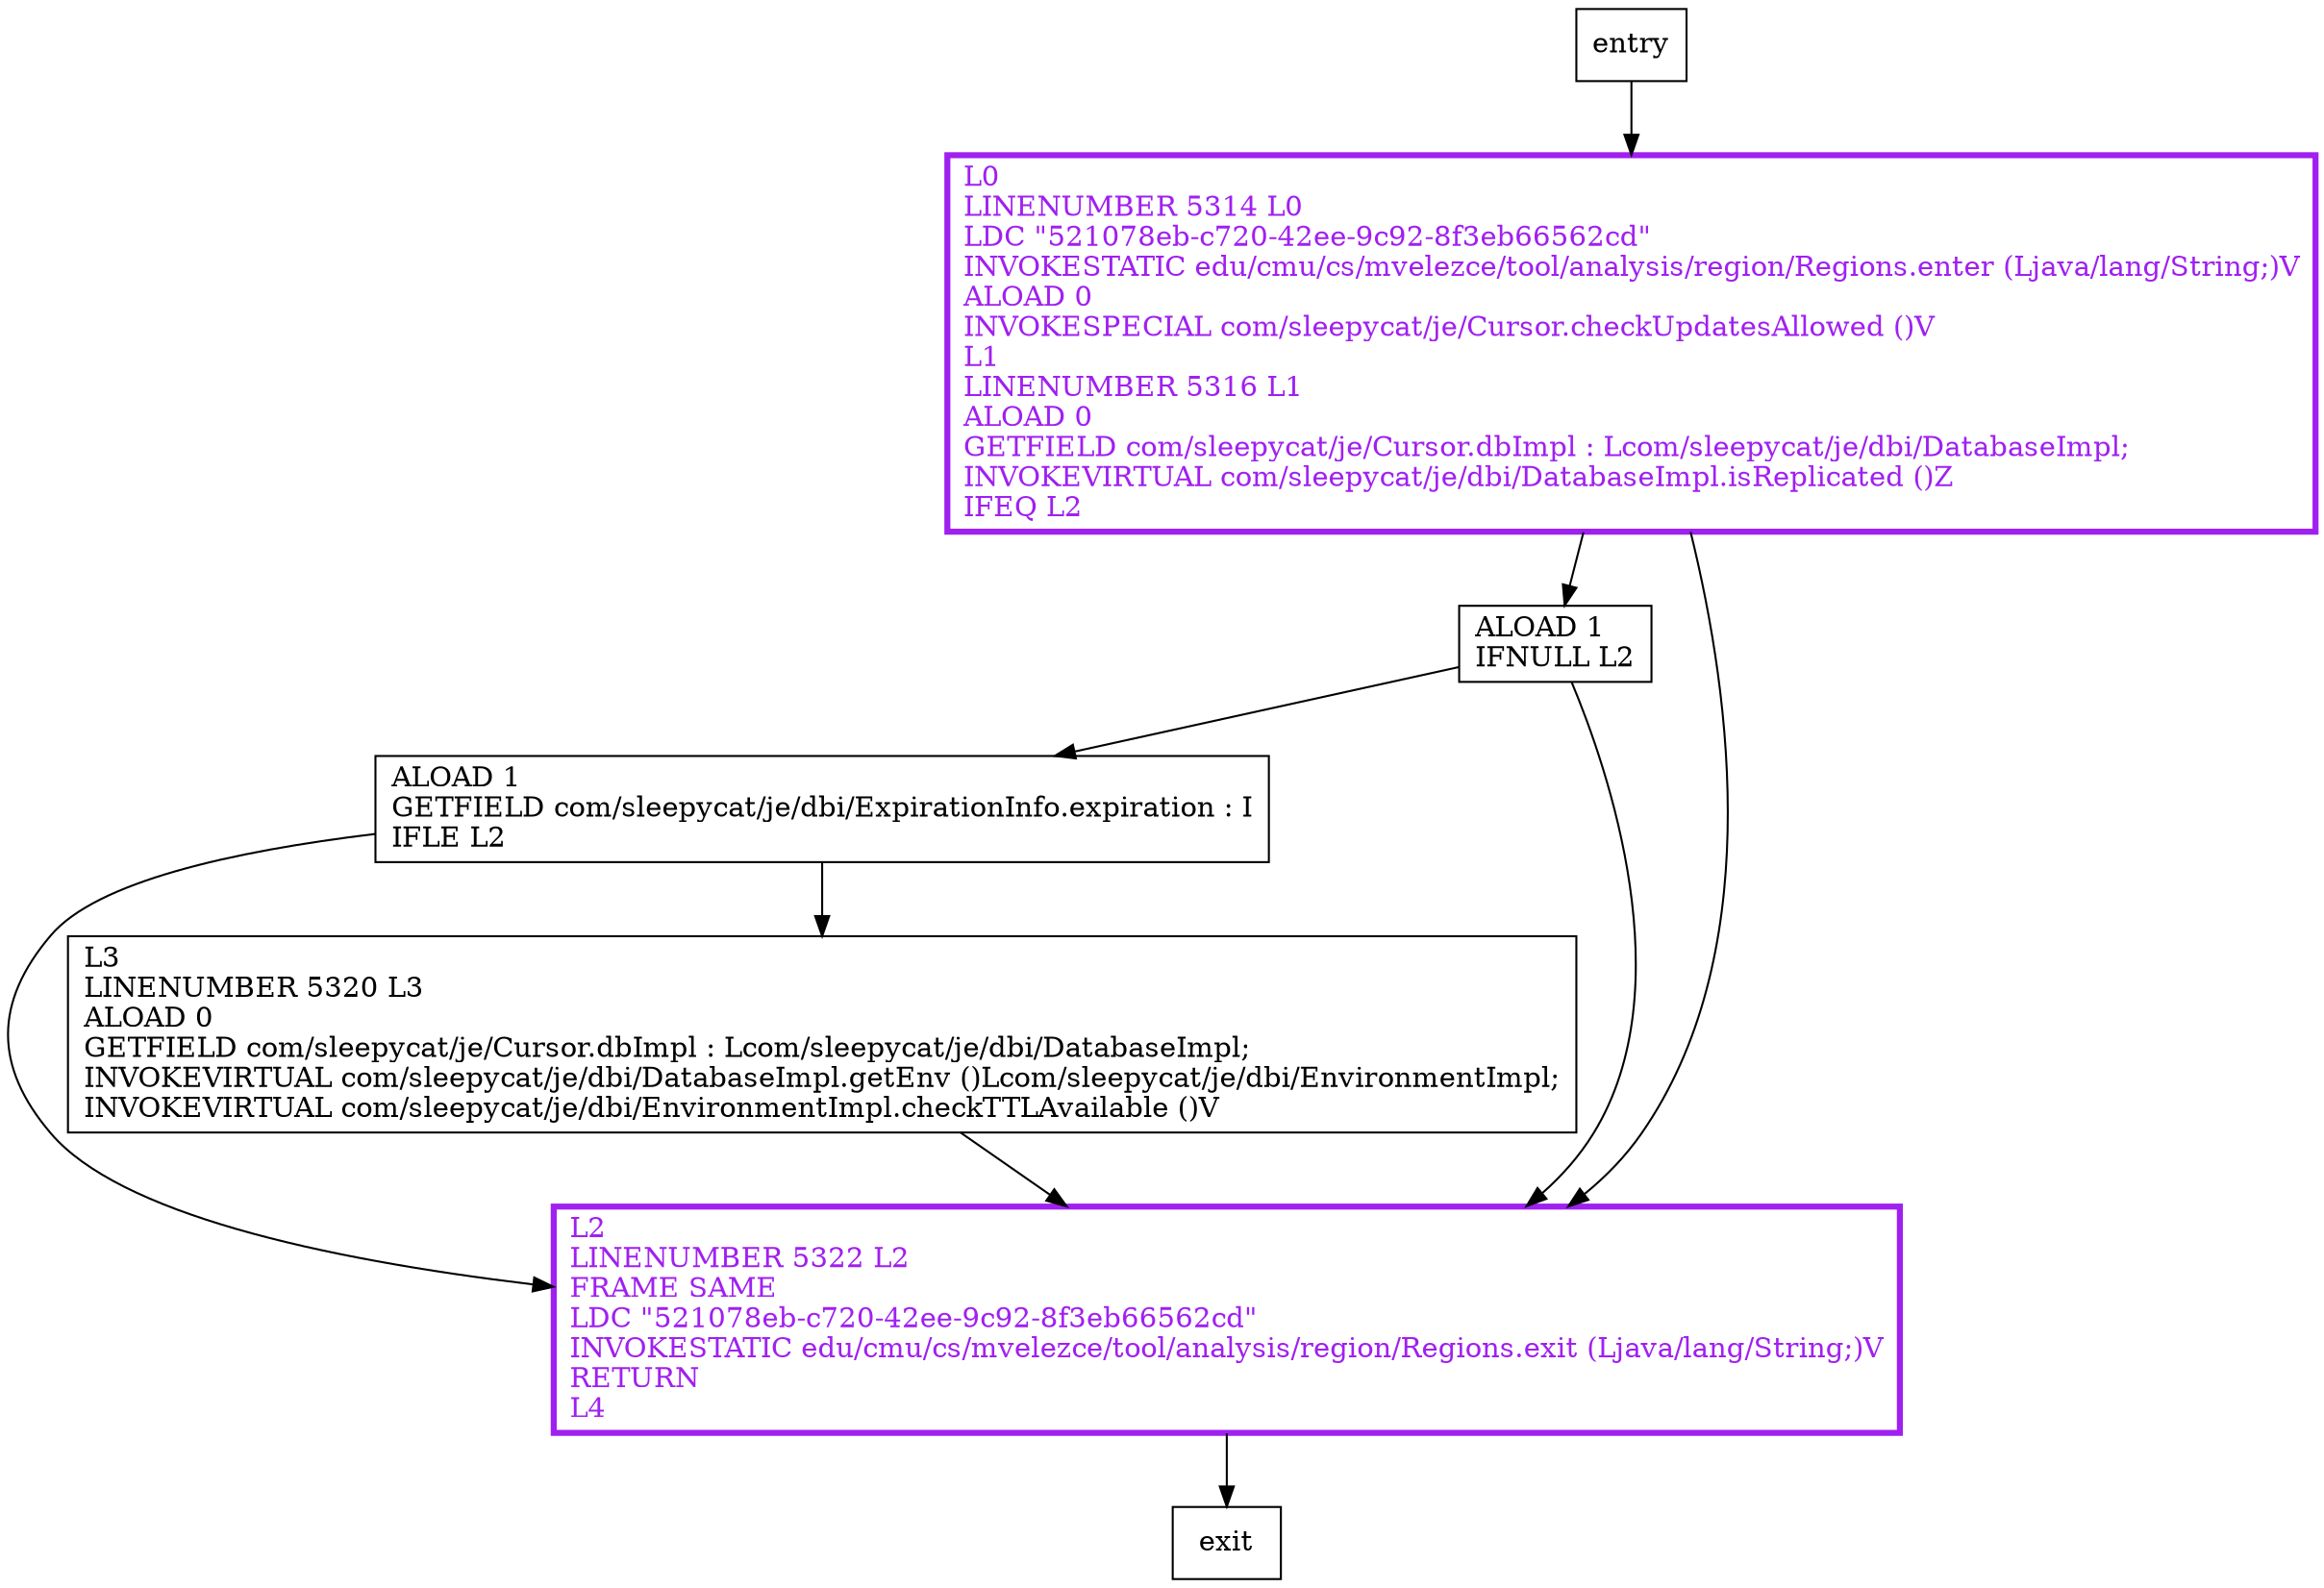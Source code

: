 digraph checkUpdatesAllowed {
node [shape=record];
1167622939 [label="ALOAD 1\lIFNULL L2\l"];
916456328 [label="ALOAD 1\lGETFIELD com/sleepycat/je/dbi/ExpirationInfo.expiration : I\lIFLE L2\l"];
917515614 [label="L0\lLINENUMBER 5314 L0\lLDC \"521078eb-c720-42ee-9c92-8f3eb66562cd\"\lINVOKESTATIC edu/cmu/cs/mvelezce/tool/analysis/region/Regions.enter (Ljava/lang/String;)V\lALOAD 0\lINVOKESPECIAL com/sleepycat/je/Cursor.checkUpdatesAllowed ()V\lL1\lLINENUMBER 5316 L1\lALOAD 0\lGETFIELD com/sleepycat/je/Cursor.dbImpl : Lcom/sleepycat/je/dbi/DatabaseImpl;\lINVOKEVIRTUAL com/sleepycat/je/dbi/DatabaseImpl.isReplicated ()Z\lIFEQ L2\l"];
1908845117 [label="L2\lLINENUMBER 5322 L2\lFRAME SAME\lLDC \"521078eb-c720-42ee-9c92-8f3eb66562cd\"\lINVOKESTATIC edu/cmu/cs/mvelezce/tool/analysis/region/Regions.exit (Ljava/lang/String;)V\lRETURN\lL4\l"];
21824223 [label="L3\lLINENUMBER 5320 L3\lALOAD 0\lGETFIELD com/sleepycat/je/Cursor.dbImpl : Lcom/sleepycat/je/dbi/DatabaseImpl;\lINVOKEVIRTUAL com/sleepycat/je/dbi/DatabaseImpl.getEnv ()Lcom/sleepycat/je/dbi/EnvironmentImpl;\lINVOKEVIRTUAL com/sleepycat/je/dbi/EnvironmentImpl.checkTTLAvailable ()V\l"];
entry;
exit;
entry -> 917515614;
1167622939 -> 916456328;
1167622939 -> 1908845117;
916456328 -> 1908845117;
916456328 -> 21824223;
917515614 -> 1167622939;
917515614 -> 1908845117;
1908845117 -> exit;
21824223 -> 1908845117;
917515614[fontcolor="purple", penwidth=3, color="purple"];
1908845117[fontcolor="purple", penwidth=3, color="purple"];
}
